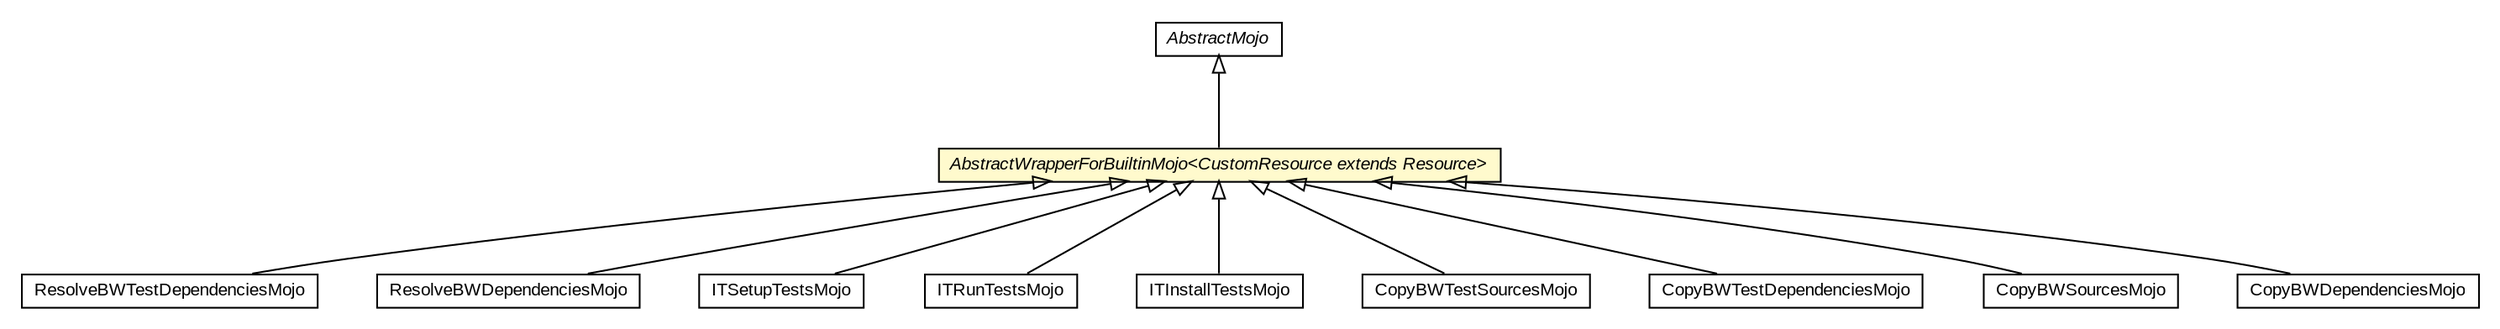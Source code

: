 #!/usr/local/bin/dot
#
# Class diagram 
# Generated by UMLGraph version R5_6-24-gf6e263 (http://www.umlgraph.org/)
#

digraph G {
	edge [fontname="arial",fontsize=10,labelfontname="arial",labelfontsize=10];
	node [fontname="arial",fontsize=10,shape=plaintext];
	nodesep=0.25;
	ranksep=0.5;
	// fr.fastconnect.factory.tibco.bw.maven.builtin.ResolveBWTestDependenciesMojo
	c1189 [label=<<table title="fr.fastconnect.factory.tibco.bw.maven.builtin.ResolveBWTestDependenciesMojo" border="0" cellborder="1" cellspacing="0" cellpadding="2" port="p" href="./ResolveBWTestDependenciesMojo.html">
		<tr><td><table border="0" cellspacing="0" cellpadding="1">
<tr><td align="center" balign="center"> ResolveBWTestDependenciesMojo </td></tr>
		</table></td></tr>
		</table>>, URL="./ResolveBWTestDependenciesMojo.html", fontname="arial", fontcolor="black", fontsize=10.0];
	// fr.fastconnect.factory.tibco.bw.maven.builtin.ResolveBWDependenciesMojo
	c1190 [label=<<table title="fr.fastconnect.factory.tibco.bw.maven.builtin.ResolveBWDependenciesMojo" border="0" cellborder="1" cellspacing="0" cellpadding="2" port="p" href="./ResolveBWDependenciesMojo.html">
		<tr><td><table border="0" cellspacing="0" cellpadding="1">
<tr><td align="center" balign="center"> ResolveBWDependenciesMojo </td></tr>
		</table></td></tr>
		</table>>, URL="./ResolveBWDependenciesMojo.html", fontname="arial", fontcolor="black", fontsize=10.0];
	// fr.fastconnect.factory.tibco.bw.maven.builtin.ITSetupTestsMojo
	c1191 [label=<<table title="fr.fastconnect.factory.tibco.bw.maven.builtin.ITSetupTestsMojo" border="0" cellborder="1" cellspacing="0" cellpadding="2" port="p" href="./ITSetupTestsMojo.html">
		<tr><td><table border="0" cellspacing="0" cellpadding="1">
<tr><td align="center" balign="center"> ITSetupTestsMojo </td></tr>
		</table></td></tr>
		</table>>, URL="./ITSetupTestsMojo.html", fontname="arial", fontcolor="black", fontsize=10.0];
	// fr.fastconnect.factory.tibco.bw.maven.builtin.ITRunTestsMojo
	c1192 [label=<<table title="fr.fastconnect.factory.tibco.bw.maven.builtin.ITRunTestsMojo" border="0" cellborder="1" cellspacing="0" cellpadding="2" port="p" href="./ITRunTestsMojo.html">
		<tr><td><table border="0" cellspacing="0" cellpadding="1">
<tr><td align="center" balign="center"> ITRunTestsMojo </td></tr>
		</table></td></tr>
		</table>>, URL="./ITRunTestsMojo.html", fontname="arial", fontcolor="black", fontsize=10.0];
	// fr.fastconnect.factory.tibco.bw.maven.builtin.ITInstallTestsMojo
	c1193 [label=<<table title="fr.fastconnect.factory.tibco.bw.maven.builtin.ITInstallTestsMojo" border="0" cellborder="1" cellspacing="0" cellpadding="2" port="p" href="./ITInstallTestsMojo.html">
		<tr><td><table border="0" cellspacing="0" cellpadding="1">
<tr><td align="center" balign="center"> ITInstallTestsMojo </td></tr>
		</table></td></tr>
		</table>>, URL="./ITInstallTestsMojo.html", fontname="arial", fontcolor="black", fontsize=10.0];
	// fr.fastconnect.factory.tibco.bw.maven.builtin.CopyBWTestSourcesMojo
	c1194 [label=<<table title="fr.fastconnect.factory.tibco.bw.maven.builtin.CopyBWTestSourcesMojo" border="0" cellborder="1" cellspacing="0" cellpadding="2" port="p" href="./CopyBWTestSourcesMojo.html">
		<tr><td><table border="0" cellspacing="0" cellpadding="1">
<tr><td align="center" balign="center"> CopyBWTestSourcesMojo </td></tr>
		</table></td></tr>
		</table>>, URL="./CopyBWTestSourcesMojo.html", fontname="arial", fontcolor="black", fontsize=10.0];
	// fr.fastconnect.factory.tibco.bw.maven.builtin.CopyBWTestDependenciesMojo
	c1195 [label=<<table title="fr.fastconnect.factory.tibco.bw.maven.builtin.CopyBWTestDependenciesMojo" border="0" cellborder="1" cellspacing="0" cellpadding="2" port="p" href="./CopyBWTestDependenciesMojo.html">
		<tr><td><table border="0" cellspacing="0" cellpadding="1">
<tr><td align="center" balign="center"> CopyBWTestDependenciesMojo </td></tr>
		</table></td></tr>
		</table>>, URL="./CopyBWTestDependenciesMojo.html", fontname="arial", fontcolor="black", fontsize=10.0];
	// fr.fastconnect.factory.tibco.bw.maven.builtin.CopyBWSourcesMojo
	c1196 [label=<<table title="fr.fastconnect.factory.tibco.bw.maven.builtin.CopyBWSourcesMojo" border="0" cellborder="1" cellspacing="0" cellpadding="2" port="p" href="./CopyBWSourcesMojo.html">
		<tr><td><table border="0" cellspacing="0" cellpadding="1">
<tr><td align="center" balign="center"> CopyBWSourcesMojo </td></tr>
		</table></td></tr>
		</table>>, URL="./CopyBWSourcesMojo.html", fontname="arial", fontcolor="black", fontsize=10.0];
	// fr.fastconnect.factory.tibco.bw.maven.builtin.CopyBWDependenciesMojo
	c1197 [label=<<table title="fr.fastconnect.factory.tibco.bw.maven.builtin.CopyBWDependenciesMojo" border="0" cellborder="1" cellspacing="0" cellpadding="2" port="p" href="./CopyBWDependenciesMojo.html">
		<tr><td><table border="0" cellspacing="0" cellpadding="1">
<tr><td align="center" balign="center"> CopyBWDependenciesMojo </td></tr>
		</table></td></tr>
		</table>>, URL="./CopyBWDependenciesMojo.html", fontname="arial", fontcolor="black", fontsize=10.0];
	// fr.fastconnect.factory.tibco.bw.maven.builtin.AbstractWrapperForBuiltinMojo<CustomResource extends org.apache.maven.model.Resource>
	c1198 [label=<<table title="fr.fastconnect.factory.tibco.bw.maven.builtin.AbstractWrapperForBuiltinMojo" border="0" cellborder="1" cellspacing="0" cellpadding="2" port="p" bgcolor="lemonChiffon" href="./AbstractWrapperForBuiltinMojo.html">
		<tr><td><table border="0" cellspacing="0" cellpadding="1">
<tr><td align="center" balign="center"><font face="arial italic"> AbstractWrapperForBuiltinMojo&lt;CustomResource extends Resource&gt; </font></td></tr>
		</table></td></tr>
		</table>>, URL="./AbstractWrapperForBuiltinMojo.html", fontname="arial", fontcolor="black", fontsize=10.0];
	//fr.fastconnect.factory.tibco.bw.maven.builtin.ResolveBWTestDependenciesMojo extends fr.fastconnect.factory.tibco.bw.maven.builtin.AbstractWrapperForBuiltinMojo<org.apache.maven.model.Resource>
	c1198:p -> c1189:p [dir=back,arrowtail=empty];
	//fr.fastconnect.factory.tibco.bw.maven.builtin.ResolveBWDependenciesMojo extends fr.fastconnect.factory.tibco.bw.maven.builtin.AbstractWrapperForBuiltinMojo<org.apache.maven.model.Resource>
	c1198:p -> c1190:p [dir=back,arrowtail=empty];
	//fr.fastconnect.factory.tibco.bw.maven.builtin.ITSetupTestsMojo extends fr.fastconnect.factory.tibco.bw.maven.builtin.AbstractWrapperForBuiltinMojo<org.apache.maven.model.Resource>
	c1198:p -> c1191:p [dir=back,arrowtail=empty];
	//fr.fastconnect.factory.tibco.bw.maven.builtin.ITRunTestsMojo extends fr.fastconnect.factory.tibco.bw.maven.builtin.AbstractWrapperForBuiltinMojo<org.apache.maven.model.Resource>
	c1198:p -> c1192:p [dir=back,arrowtail=empty];
	//fr.fastconnect.factory.tibco.bw.maven.builtin.ITInstallTestsMojo extends fr.fastconnect.factory.tibco.bw.maven.builtin.AbstractWrapperForBuiltinMojo<org.apache.maven.model.Resource>
	c1198:p -> c1193:p [dir=back,arrowtail=empty];
	//fr.fastconnect.factory.tibco.bw.maven.builtin.CopyBWTestSourcesMojo extends fr.fastconnect.factory.tibco.bw.maven.builtin.AbstractWrapperForBuiltinMojo<org.apache.maven.model.Resource>
	c1198:p -> c1194:p [dir=back,arrowtail=empty];
	//fr.fastconnect.factory.tibco.bw.maven.builtin.CopyBWTestDependenciesMojo extends fr.fastconnect.factory.tibco.bw.maven.builtin.AbstractWrapperForBuiltinMojo<org.apache.maven.model.Resource>
	c1198:p -> c1195:p [dir=back,arrowtail=empty];
	//fr.fastconnect.factory.tibco.bw.maven.builtin.CopyBWSourcesMojo extends fr.fastconnect.factory.tibco.bw.maven.builtin.AbstractWrapperForBuiltinMojo<org.apache.maven.model.Resource>
	c1198:p -> c1196:p [dir=back,arrowtail=empty];
	//fr.fastconnect.factory.tibco.bw.maven.builtin.CopyBWDependenciesMojo extends fr.fastconnect.factory.tibco.bw.maven.builtin.AbstractWrapperForBuiltinMojo<org.apache.maven.model.Resource>
	c1198:p -> c1197:p [dir=back,arrowtail=empty];
	//fr.fastconnect.factory.tibco.bw.maven.builtin.AbstractWrapperForBuiltinMojo<CustomResource extends org.apache.maven.model.Resource> extends org.apache.maven.plugin.AbstractMojo
	c1245:p -> c1198:p [dir=back,arrowtail=empty];
	// org.apache.maven.plugin.AbstractMojo
	c1245 [label=<<table title="org.apache.maven.plugin.AbstractMojo" border="0" cellborder="1" cellspacing="0" cellpadding="2" port="p" href="http://java.sun.com/j2se/1.4.2/docs/api/org/apache/maven/plugin/AbstractMojo.html">
		<tr><td><table border="0" cellspacing="0" cellpadding="1">
<tr><td align="center" balign="center"><font face="arial italic"> AbstractMojo </font></td></tr>
		</table></td></tr>
		</table>>, URL="http://java.sun.com/j2se/1.4.2/docs/api/org/apache/maven/plugin/AbstractMojo.html", fontname="arial", fontcolor="black", fontsize=10.0];
}

